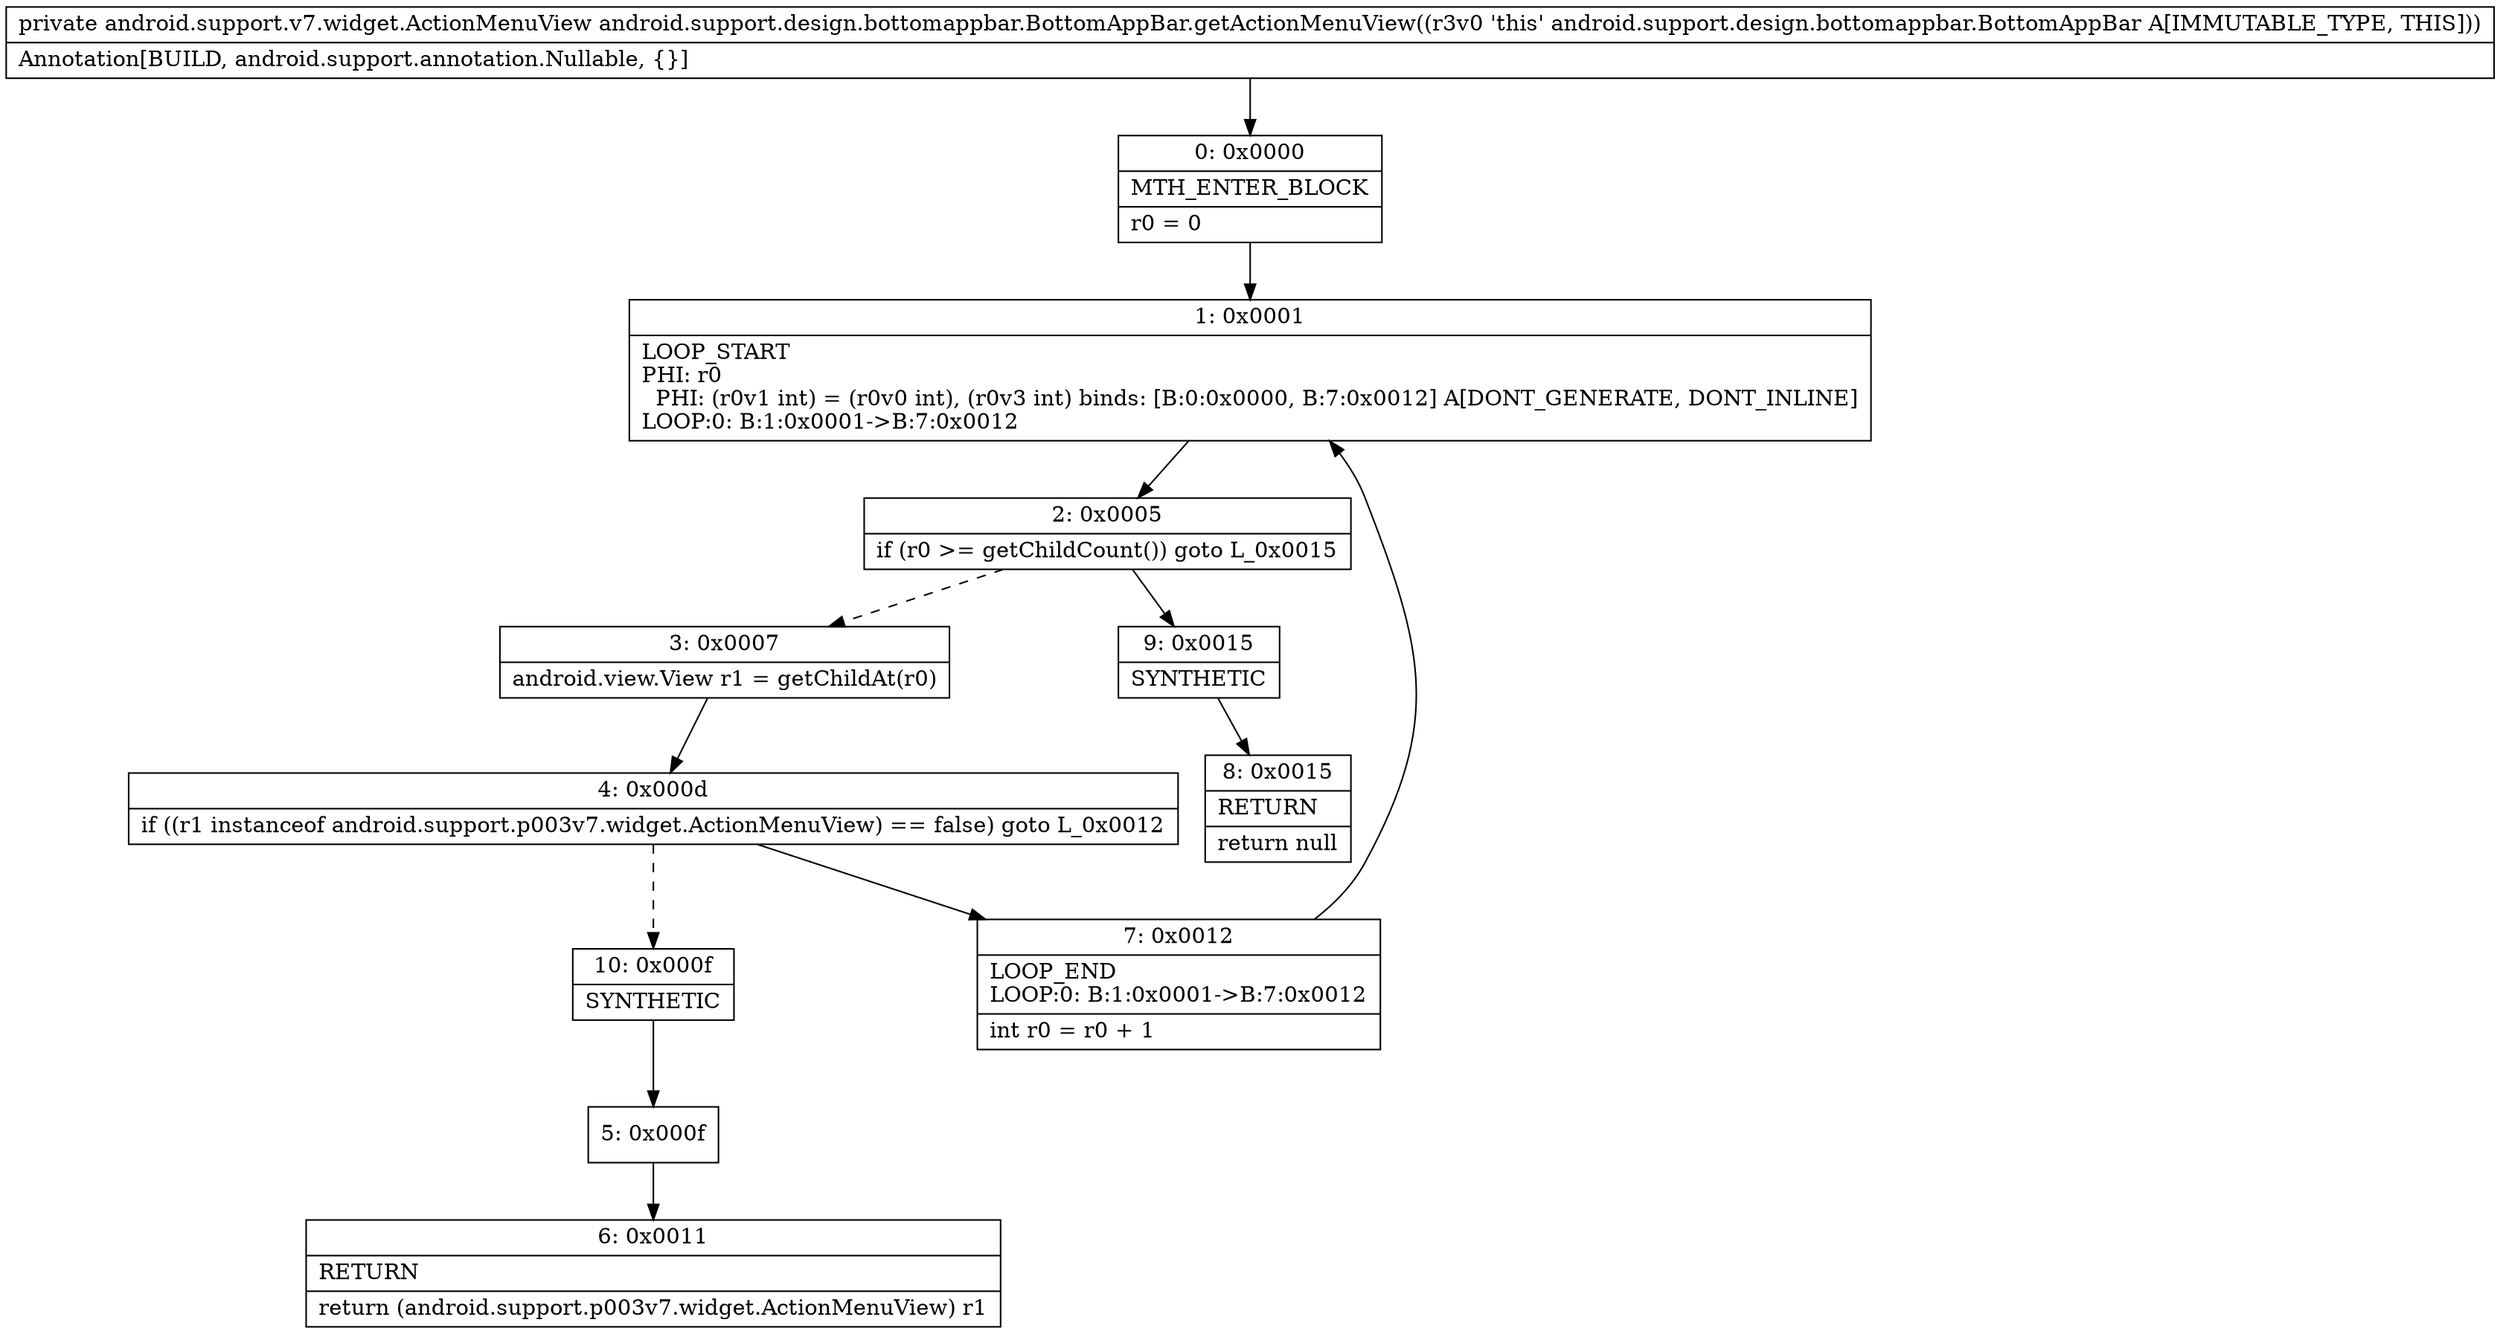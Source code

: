 digraph "CFG forandroid.support.design.bottomappbar.BottomAppBar.getActionMenuView()Landroid\/support\/v7\/widget\/ActionMenuView;" {
Node_0 [shape=record,label="{0\:\ 0x0000|MTH_ENTER_BLOCK\l|r0 = 0\l}"];
Node_1 [shape=record,label="{1\:\ 0x0001|LOOP_START\lPHI: r0 \l  PHI: (r0v1 int) = (r0v0 int), (r0v3 int) binds: [B:0:0x0000, B:7:0x0012] A[DONT_GENERATE, DONT_INLINE]\lLOOP:0: B:1:0x0001\-\>B:7:0x0012\l}"];
Node_2 [shape=record,label="{2\:\ 0x0005|if (r0 \>= getChildCount()) goto L_0x0015\l}"];
Node_3 [shape=record,label="{3\:\ 0x0007|android.view.View r1 = getChildAt(r0)\l}"];
Node_4 [shape=record,label="{4\:\ 0x000d|if ((r1 instanceof android.support.p003v7.widget.ActionMenuView) == false) goto L_0x0012\l}"];
Node_5 [shape=record,label="{5\:\ 0x000f}"];
Node_6 [shape=record,label="{6\:\ 0x0011|RETURN\l|return (android.support.p003v7.widget.ActionMenuView) r1\l}"];
Node_7 [shape=record,label="{7\:\ 0x0012|LOOP_END\lLOOP:0: B:1:0x0001\-\>B:7:0x0012\l|int r0 = r0 + 1\l}"];
Node_8 [shape=record,label="{8\:\ 0x0015|RETURN\l|return null\l}"];
Node_9 [shape=record,label="{9\:\ 0x0015|SYNTHETIC\l}"];
Node_10 [shape=record,label="{10\:\ 0x000f|SYNTHETIC\l}"];
MethodNode[shape=record,label="{private android.support.v7.widget.ActionMenuView android.support.design.bottomappbar.BottomAppBar.getActionMenuView((r3v0 'this' android.support.design.bottomappbar.BottomAppBar A[IMMUTABLE_TYPE, THIS]))  | Annotation[BUILD, android.support.annotation.Nullable, \{\}]\l}"];
MethodNode -> Node_0;
Node_0 -> Node_1;
Node_1 -> Node_2;
Node_2 -> Node_3[style=dashed];
Node_2 -> Node_9;
Node_3 -> Node_4;
Node_4 -> Node_7;
Node_4 -> Node_10[style=dashed];
Node_5 -> Node_6;
Node_7 -> Node_1;
Node_9 -> Node_8;
Node_10 -> Node_5;
}

